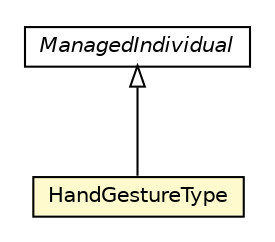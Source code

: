 #!/usr/local/bin/dot
#
# Class diagram 
# Generated by UMLGraph version R5_6-24-gf6e263 (http://www.umlgraph.org/)
#

digraph G {
	edge [fontname="Helvetica",fontsize=10,labelfontname="Helvetica",labelfontsize=10];
	node [fontname="Helvetica",fontsize=10,shape=plaintext];
	nodesep=0.25;
	ranksep=0.5;
	// org.universAAL.middleware.owl.ManagedIndividual
	c4367183 [label=<<table title="org.universAAL.middleware.owl.ManagedIndividual" border="0" cellborder="1" cellspacing="0" cellpadding="2" port="p" href="../../middleware/owl/ManagedIndividual.html">
		<tr><td><table border="0" cellspacing="0" cellpadding="1">
<tr><td align="center" balign="center"><font face="Helvetica-Oblique"> ManagedIndividual </font></td></tr>
		</table></td></tr>
		</table>>, URL="../../middleware/owl/ManagedIndividual.html", fontname="Helvetica", fontcolor="black", fontsize=10.0];
	// org.universAAL.ontology.handgestures.HandGestureType
	c4368121 [label=<<table title="org.universAAL.ontology.handgestures.HandGestureType" border="0" cellborder="1" cellspacing="0" cellpadding="2" port="p" bgcolor="lemonChiffon" href="./HandGestureType.html">
		<tr><td><table border="0" cellspacing="0" cellpadding="1">
<tr><td align="center" balign="center"> HandGestureType </td></tr>
		</table></td></tr>
		</table>>, URL="./HandGestureType.html", fontname="Helvetica", fontcolor="black", fontsize=10.0];
	//org.universAAL.ontology.handgestures.HandGestureType extends org.universAAL.middleware.owl.ManagedIndividual
	c4367183:p -> c4368121:p [dir=back,arrowtail=empty];
}

